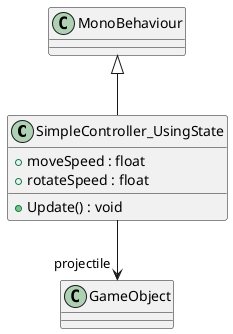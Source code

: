@startuml
class SimpleController_UsingState {
    + moveSpeed : float
    + rotateSpeed : float
    + Update() : void
}
MonoBehaviour <|-- SimpleController_UsingState
SimpleController_UsingState --> "projectile" GameObject
@enduml

